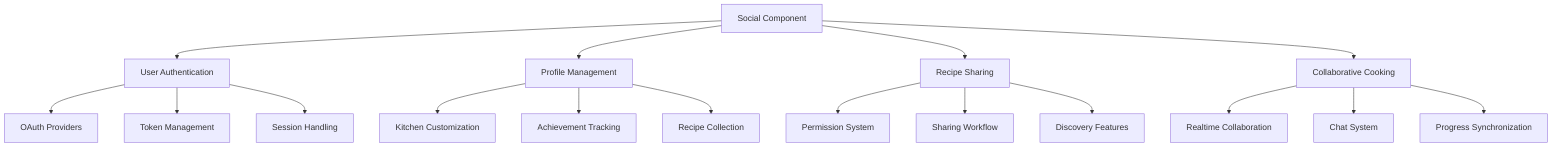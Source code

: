 graph TD
    A[Social Component] --> B[User Authentication]
    A --> C[Profile Management]
    A --> D[Recipe Sharing]
    A --> E[Collaborative Cooking]
    
    B --> F[OAuth Providers]
    B --> G[Token Management]
    B --> H[Session Handling]
    
    C --> I[Kitchen Customization]
    C --> J[Achievement Tracking]
    C --> K[Recipe Collection]
    
    D --> L[Permission System]
    D --> M[Sharing Workflow]
    D --> N[Discovery Features]
    
    E --> O[Realtime Collaboration]
    E --> P[Chat System]
    E --> Q[Progress Synchronization]